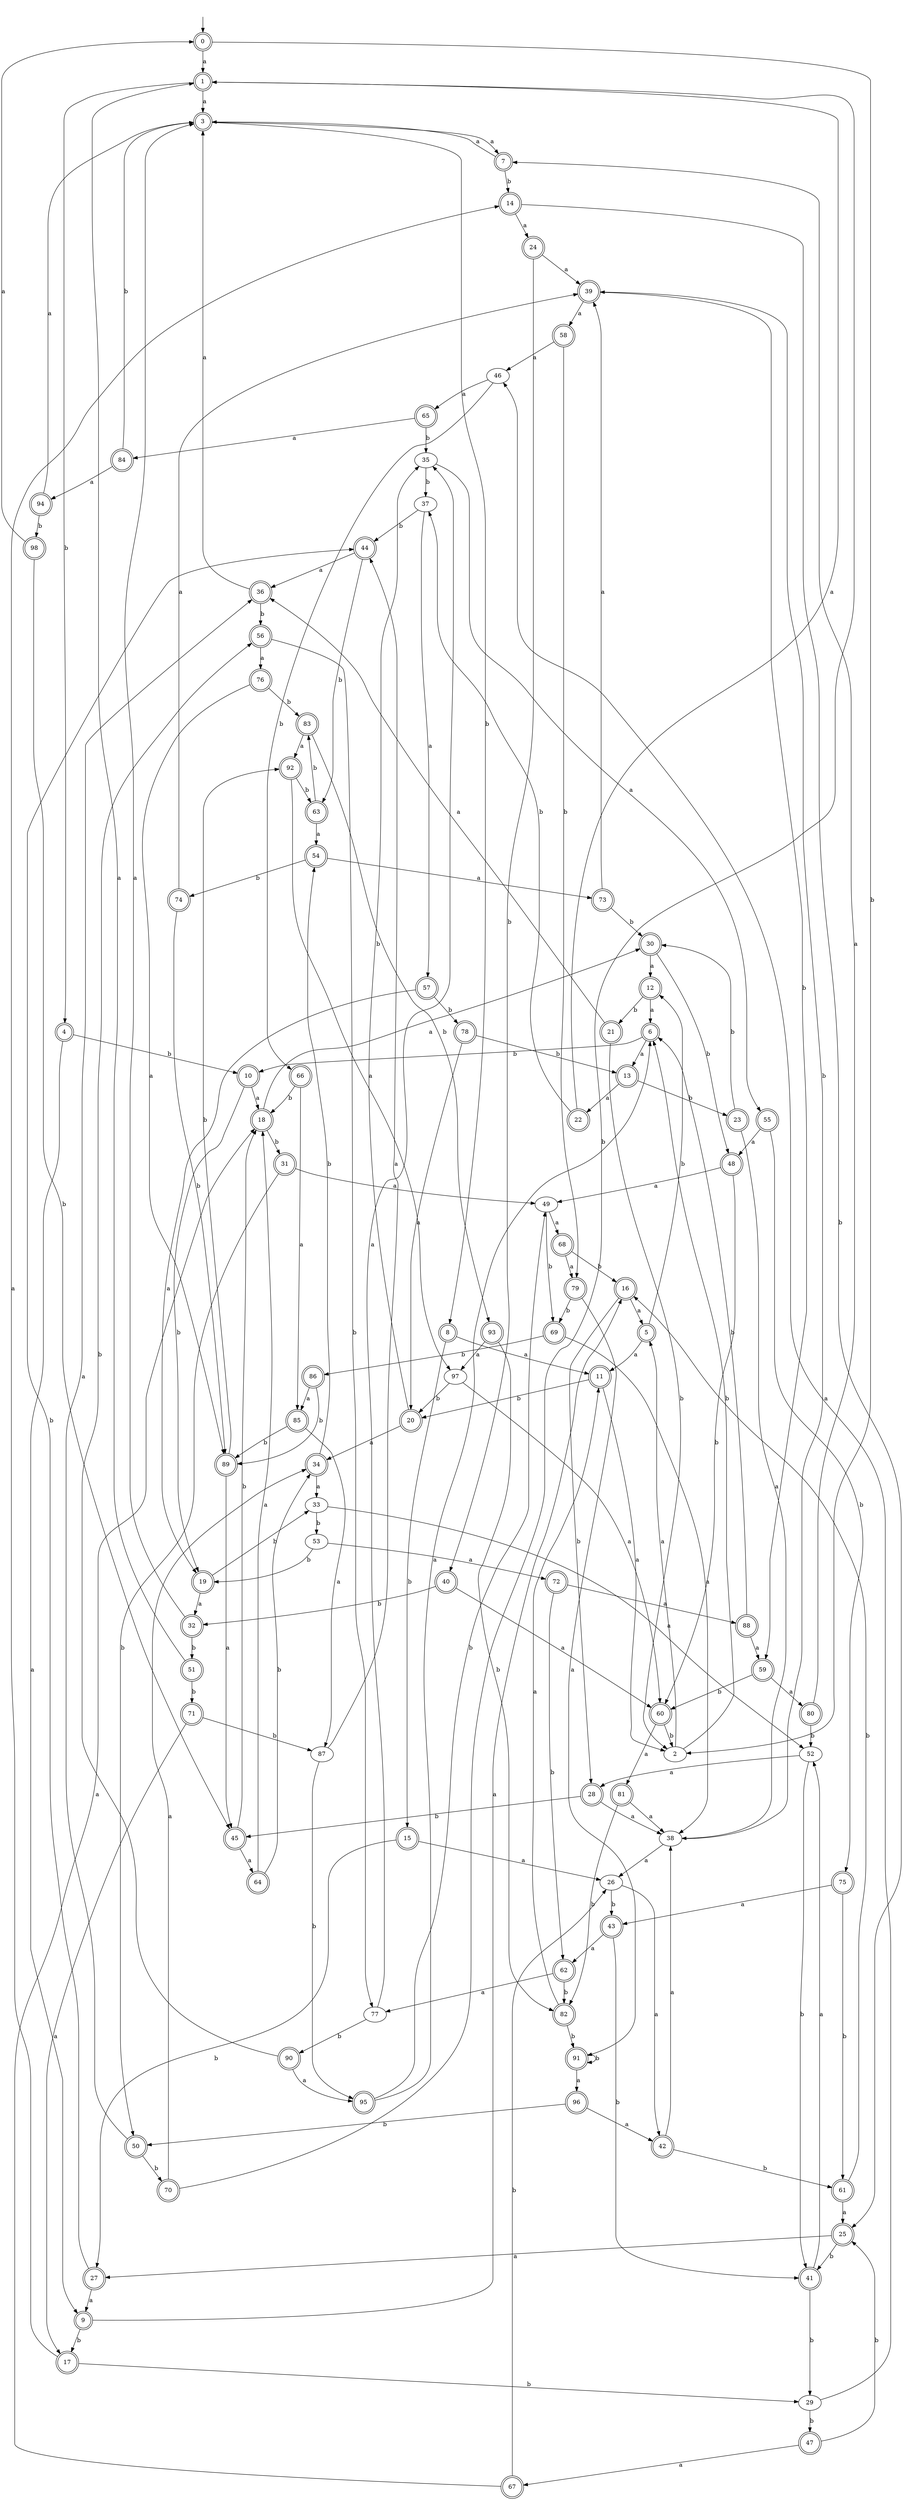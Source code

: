 digraph RandomDFA {
  __start0 [label="", shape=none];
  __start0 -> 0 [label=""];
  0 [shape=circle] [shape=doublecircle]
  0 -> 1 [label="a"]
  0 -> 2 [label="b"]
  1 [shape=doublecircle]
  1 -> 3 [label="a"]
  1 -> 4 [label="b"]
  2
  2 -> 5 [label="a"]
  2 -> 6 [label="b"]
  3 [shape=doublecircle]
  3 -> 7 [label="a"]
  3 -> 8 [label="b"]
  4 [shape=doublecircle]
  4 -> 9 [label="a"]
  4 -> 10 [label="b"]
  5 [shape=doublecircle]
  5 -> 11 [label="a"]
  5 -> 12 [label="b"]
  6 [shape=doublecircle]
  6 -> 13 [label="a"]
  6 -> 10 [label="b"]
  7 [shape=doublecircle]
  7 -> 3 [label="a"]
  7 -> 14 [label="b"]
  8 [shape=doublecircle]
  8 -> 11 [label="a"]
  8 -> 15 [label="b"]
  9 [shape=doublecircle]
  9 -> 16 [label="a"]
  9 -> 17 [label="b"]
  10 [shape=doublecircle]
  10 -> 18 [label="a"]
  10 -> 19 [label="b"]
  11 [shape=doublecircle]
  11 -> 2 [label="a"]
  11 -> 20 [label="b"]
  12 [shape=doublecircle]
  12 -> 6 [label="a"]
  12 -> 21 [label="b"]
  13 [shape=doublecircle]
  13 -> 22 [label="a"]
  13 -> 23 [label="b"]
  14 [shape=doublecircle]
  14 -> 24 [label="a"]
  14 -> 25 [label="b"]
  15 [shape=doublecircle]
  15 -> 26 [label="a"]
  15 -> 27 [label="b"]
  16 [shape=doublecircle]
  16 -> 5 [label="a"]
  16 -> 28 [label="b"]
  17 [shape=doublecircle]
  17 -> 14 [label="a"]
  17 -> 29 [label="b"]
  18 [shape=doublecircle]
  18 -> 30 [label="a"]
  18 -> 31 [label="b"]
  19 [shape=doublecircle]
  19 -> 32 [label="a"]
  19 -> 33 [label="b"]
  20 [shape=doublecircle]
  20 -> 34 [label="a"]
  20 -> 35 [label="b"]
  21 [shape=doublecircle]
  21 -> 36 [label="a"]
  21 -> 2 [label="b"]
  22 [shape=doublecircle]
  22 -> 1 [label="a"]
  22 -> 37 [label="b"]
  23 [shape=doublecircle]
  23 -> 38 [label="a"]
  23 -> 30 [label="b"]
  24 [shape=doublecircle]
  24 -> 39 [label="a"]
  24 -> 40 [label="b"]
  25 [shape=doublecircle]
  25 -> 27 [label="a"]
  25 -> 41 [label="b"]
  26
  26 -> 42 [label="a"]
  26 -> 43 [label="b"]
  27 [shape=doublecircle]
  27 -> 9 [label="a"]
  27 -> 44 [label="b"]
  28 [shape=doublecircle]
  28 -> 38 [label="a"]
  28 -> 45 [label="b"]
  29
  29 -> 46 [label="a"]
  29 -> 47 [label="b"]
  30 [shape=doublecircle]
  30 -> 12 [label="a"]
  30 -> 48 [label="b"]
  31 [shape=doublecircle]
  31 -> 49 [label="a"]
  31 -> 50 [label="b"]
  32 [shape=doublecircle]
  32 -> 3 [label="a"]
  32 -> 51 [label="b"]
  33
  33 -> 52 [label="a"]
  33 -> 53 [label="b"]
  34 [shape=doublecircle]
  34 -> 33 [label="a"]
  34 -> 54 [label="b"]
  35
  35 -> 55 [label="a"]
  35 -> 37 [label="b"]
  36 [shape=doublecircle]
  36 -> 3 [label="a"]
  36 -> 56 [label="b"]
  37
  37 -> 57 [label="a"]
  37 -> 44 [label="b"]
  38
  38 -> 26 [label="a"]
  38 -> 39 [label="b"]
  39 [shape=doublecircle]
  39 -> 58 [label="a"]
  39 -> 59 [label="b"]
  40 [shape=doublecircle]
  40 -> 60 [label="a"]
  40 -> 32 [label="b"]
  41 [shape=doublecircle]
  41 -> 52 [label="a"]
  41 -> 29 [label="b"]
  42 [shape=doublecircle]
  42 -> 38 [label="a"]
  42 -> 61 [label="b"]
  43 [shape=doublecircle]
  43 -> 62 [label="a"]
  43 -> 41 [label="b"]
  44 [shape=doublecircle]
  44 -> 36 [label="a"]
  44 -> 63 [label="b"]
  45 [shape=doublecircle]
  45 -> 64 [label="a"]
  45 -> 18 [label="b"]
  46
  46 -> 65 [label="a"]
  46 -> 66 [label="b"]
  47 [shape=doublecircle]
  47 -> 67 [label="a"]
  47 -> 25 [label="b"]
  48 [shape=doublecircle]
  48 -> 49 [label="a"]
  48 -> 60 [label="b"]
  49
  49 -> 68 [label="a"]
  49 -> 69 [label="b"]
  50 [shape=doublecircle]
  50 -> 36 [label="a"]
  50 -> 70 [label="b"]
  51 [shape=doublecircle]
  51 -> 1 [label="a"]
  51 -> 71 [label="b"]
  52
  52 -> 28 [label="a"]
  52 -> 41 [label="b"]
  53
  53 -> 72 [label="a"]
  53 -> 19 [label="b"]
  54 [shape=doublecircle]
  54 -> 73 [label="a"]
  54 -> 74 [label="b"]
  55 [shape=doublecircle]
  55 -> 48 [label="a"]
  55 -> 75 [label="b"]
  56 [shape=doublecircle]
  56 -> 76 [label="a"]
  56 -> 77 [label="b"]
  57 [shape=doublecircle]
  57 -> 19 [label="a"]
  57 -> 78 [label="b"]
  58 [shape=doublecircle]
  58 -> 46 [label="a"]
  58 -> 79 [label="b"]
  59 [shape=doublecircle]
  59 -> 80 [label="a"]
  59 -> 60 [label="b"]
  60 [shape=doublecircle]
  60 -> 81 [label="a"]
  60 -> 2 [label="b"]
  61 [shape=doublecircle]
  61 -> 25 [label="a"]
  61 -> 16 [label="b"]
  62 [shape=doublecircle]
  62 -> 77 [label="a"]
  62 -> 82 [label="b"]
  63 [shape=doublecircle]
  63 -> 54 [label="a"]
  63 -> 83 [label="b"]
  64 [shape=doublecircle]
  64 -> 18 [label="a"]
  64 -> 34 [label="b"]
  65 [shape=doublecircle]
  65 -> 84 [label="a"]
  65 -> 35 [label="b"]
  66 [shape=doublecircle]
  66 -> 85 [label="a"]
  66 -> 18 [label="b"]
  67 [shape=doublecircle]
  67 -> 18 [label="a"]
  67 -> 26 [label="b"]
  68 [shape=doublecircle]
  68 -> 79 [label="a"]
  68 -> 16 [label="b"]
  69 [shape=doublecircle]
  69 -> 38 [label="a"]
  69 -> 86 [label="b"]
  70 [shape=doublecircle]
  70 -> 34 [label="a"]
  70 -> 1 [label="b"]
  71 [shape=doublecircle]
  71 -> 17 [label="a"]
  71 -> 87 [label="b"]
  72 [shape=doublecircle]
  72 -> 88 [label="a"]
  72 -> 62 [label="b"]
  73 [shape=doublecircle]
  73 -> 39 [label="a"]
  73 -> 30 [label="b"]
  74 [shape=doublecircle]
  74 -> 39 [label="a"]
  74 -> 89 [label="b"]
  75 [shape=doublecircle]
  75 -> 43 [label="a"]
  75 -> 61 [label="b"]
  76 [shape=doublecircle]
  76 -> 89 [label="a"]
  76 -> 83 [label="b"]
  77
  77 -> 35 [label="a"]
  77 -> 90 [label="b"]
  78 [shape=doublecircle]
  78 -> 20 [label="a"]
  78 -> 13 [label="b"]
  79 [shape=doublecircle]
  79 -> 91 [label="a"]
  79 -> 69 [label="b"]
  80 [shape=doublecircle]
  80 -> 7 [label="a"]
  80 -> 52 [label="b"]
  81 [shape=doublecircle]
  81 -> 38 [label="a"]
  81 -> 82 [label="b"]
  82 [shape=doublecircle]
  82 -> 11 [label="a"]
  82 -> 91 [label="b"]
  83 [shape=doublecircle]
  83 -> 92 [label="a"]
  83 -> 93 [label="b"]
  84 [shape=doublecircle]
  84 -> 94 [label="a"]
  84 -> 3 [label="b"]
  85 [shape=doublecircle]
  85 -> 87 [label="a"]
  85 -> 89 [label="b"]
  86 [shape=doublecircle]
  86 -> 85 [label="a"]
  86 -> 89 [label="b"]
  87
  87 -> 44 [label="a"]
  87 -> 95 [label="b"]
  88 [shape=doublecircle]
  88 -> 59 [label="a"]
  88 -> 6 [label="b"]
  89 [shape=doublecircle]
  89 -> 45 [label="a"]
  89 -> 92 [label="b"]
  90 [shape=doublecircle]
  90 -> 95 [label="a"]
  90 -> 56 [label="b"]
  91 [shape=doublecircle]
  91 -> 96 [label="a"]
  91 -> 91 [label="b"]
  92 [shape=doublecircle]
  92 -> 97 [label="a"]
  92 -> 63 [label="b"]
  93 [shape=doublecircle]
  93 -> 97 [label="a"]
  93 -> 82 [label="b"]
  94 [shape=doublecircle]
  94 -> 3 [label="a"]
  94 -> 98 [label="b"]
  95 [shape=doublecircle]
  95 -> 6 [label="a"]
  95 -> 49 [label="b"]
  96 [shape=doublecircle]
  96 -> 42 [label="a"]
  96 -> 50 [label="b"]
  97
  97 -> 60 [label="a"]
  97 -> 20 [label="b"]
  98 [shape=doublecircle]
  98 -> 0 [label="a"]
  98 -> 45 [label="b"]
}
